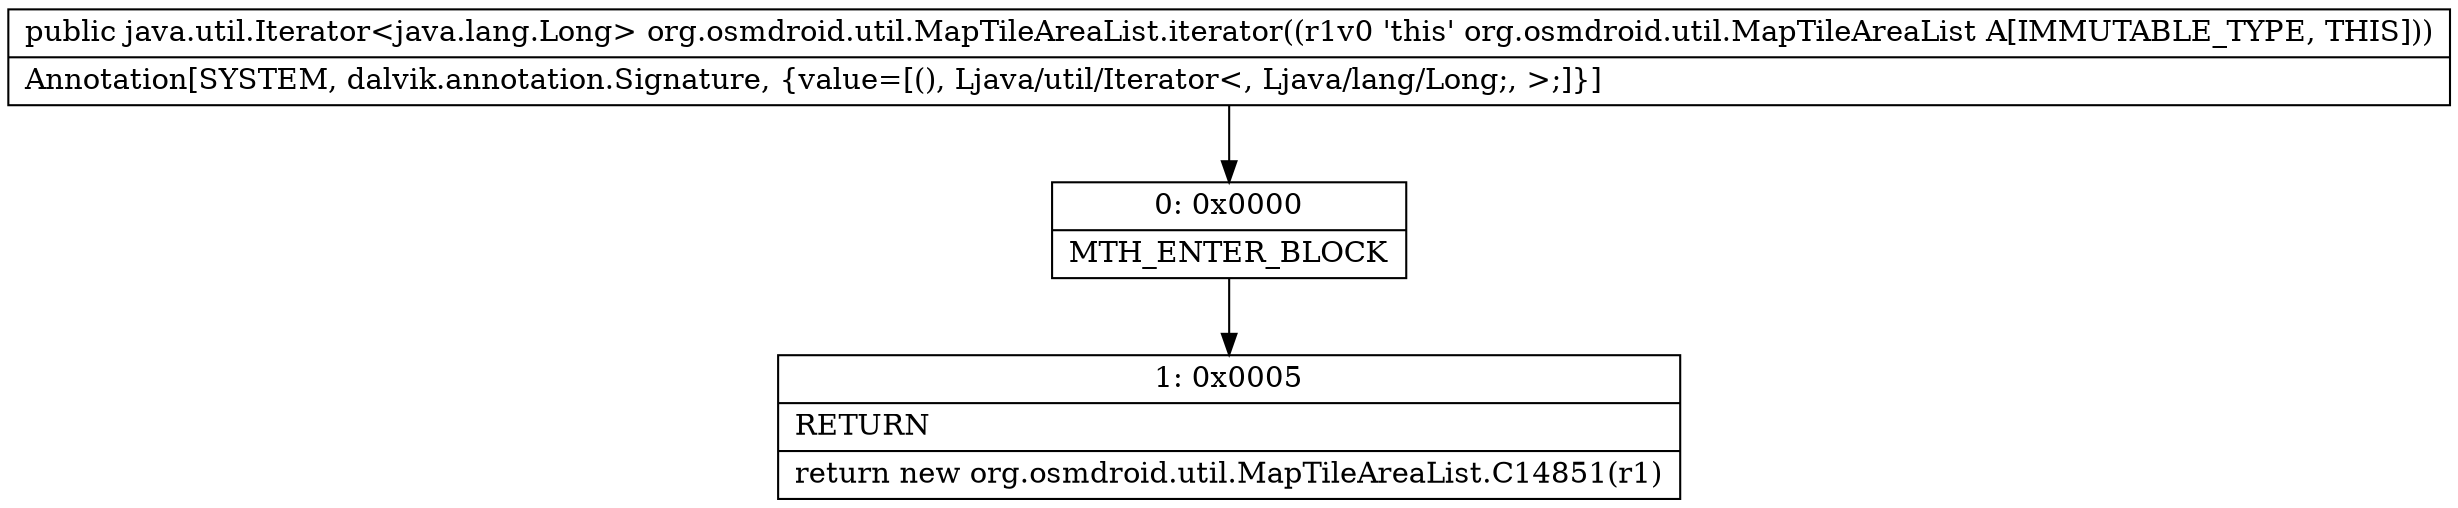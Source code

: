 digraph "CFG fororg.osmdroid.util.MapTileAreaList.iterator()Ljava\/util\/Iterator;" {
Node_0 [shape=record,label="{0\:\ 0x0000|MTH_ENTER_BLOCK\l}"];
Node_1 [shape=record,label="{1\:\ 0x0005|RETURN\l|return new org.osmdroid.util.MapTileAreaList.C14851(r1)\l}"];
MethodNode[shape=record,label="{public java.util.Iterator\<java.lang.Long\> org.osmdroid.util.MapTileAreaList.iterator((r1v0 'this' org.osmdroid.util.MapTileAreaList A[IMMUTABLE_TYPE, THIS]))  | Annotation[SYSTEM, dalvik.annotation.Signature, \{value=[(), Ljava\/util\/Iterator\<, Ljava\/lang\/Long;, \>;]\}]\l}"];
MethodNode -> Node_0;
Node_0 -> Node_1;
}

